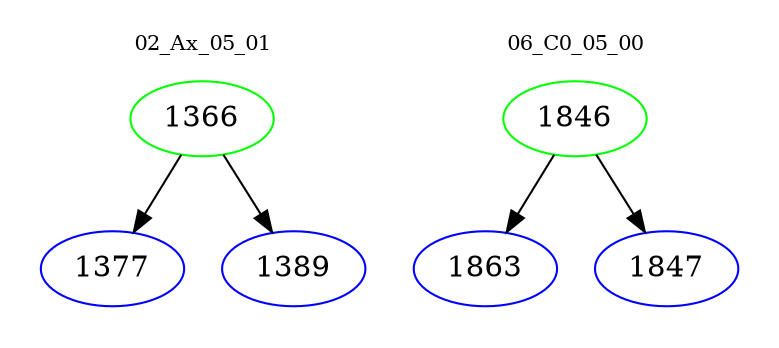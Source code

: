 digraph{
subgraph cluster_0 {
color = white
label = "02_Ax_05_01";
fontsize=10;
T0_1366 [label="1366", color="green"]
T0_1366 -> T0_1377 [color="black"]
T0_1377 [label="1377", color="blue"]
T0_1366 -> T0_1389 [color="black"]
T0_1389 [label="1389", color="blue"]
}
subgraph cluster_1 {
color = white
label = "06_C0_05_00";
fontsize=10;
T1_1846 [label="1846", color="green"]
T1_1846 -> T1_1863 [color="black"]
T1_1863 [label="1863", color="blue"]
T1_1846 -> T1_1847 [color="black"]
T1_1847 [label="1847", color="blue"]
}
}
